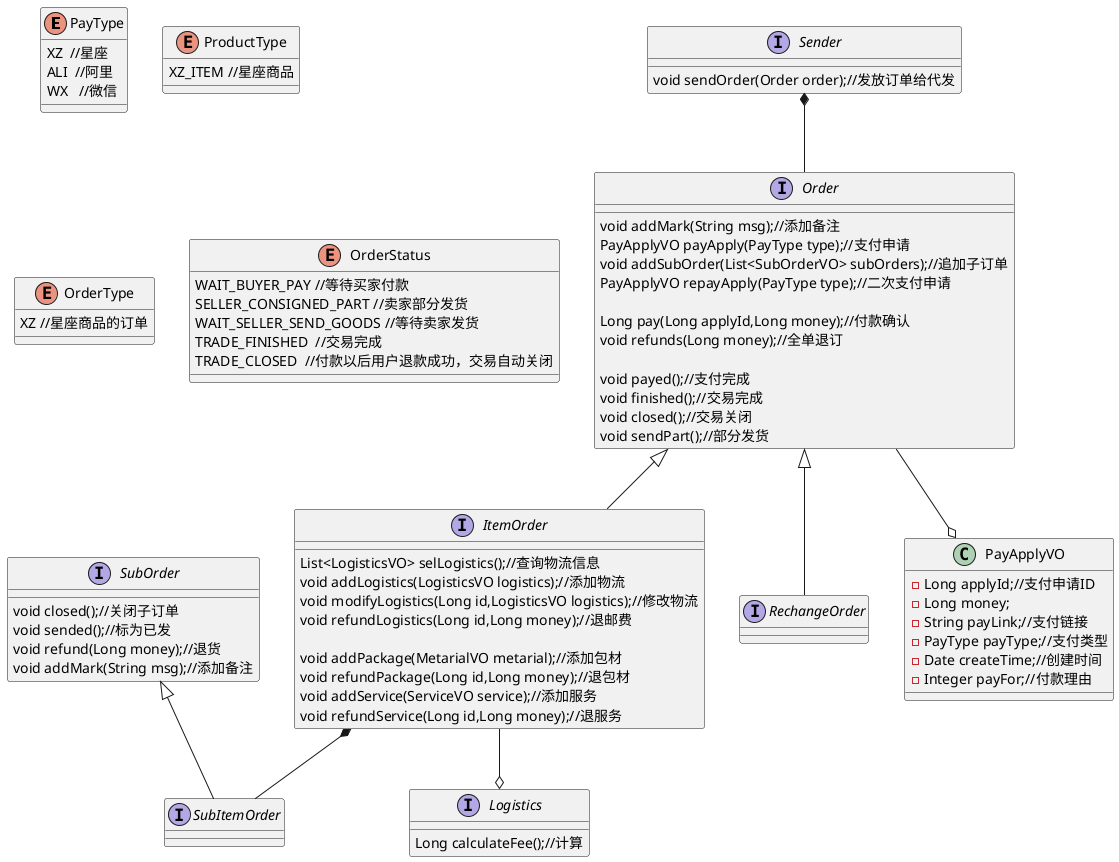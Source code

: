 @startuml
enum PayType{
XZ  //星座
ALI  //阿里
WX   //微信
}

interface Order{
void addMark(String msg);//添加备注
PayApplyVO payApply(PayType type);//支付申请
void addSubOrder(List<SubOrderVO> subOrders);//追加子订单
PayApplyVO repayApply(PayType type);//二次支付申请

Long pay(Long applyId,Long money);//付款确认
void refunds(Long money);//全单退订

void payed();//支付完成
void finished();//交易完成
void closed();//交易关闭
void sendPart();//部分发货

}

interface ItemOrder{
List<LogisticsVO> selLogistics();//查询物流信息
void addLogistics(LogisticsVO logistics);//添加物流
void modifyLogistics(Long id,LogisticsVO logistics);//修改物流
void refundLogistics(Long id,Long money);//退邮费

void addPackage(MetarialVO metarial);//添加包材
void refundPackage(Long id,Long money);//退包材
void addService(ServiceVO service);//添加服务
void refundService(Long id,Long money);//退服务
}

interface RechangeOrder{

}

interface SubOrder{
void closed();//关闭子订单
void sended();//标为已发
void refund(Long money);//退货
void addMark(String msg);//添加备注
}

interface SubItemOrder{

}

interface Logistics{
Long calculateFee();//计算
}

interface Sender{
void sendOrder(Order order);//发放订单给代发
}

enum ProductType{
XZ_ITEM //星座商品

}

enum OrderType{
XZ //星座商品的订单

}

enum OrderStatus{
WAIT_BUYER_PAY //等待买家付款
SELLER_CONSIGNED_PART //卖家部分发货
WAIT_SELLER_SEND_GOODS //等待卖家发货
TRADE_FINISHED  //交易完成
TRADE_CLOSED  //付款以后用户退款成功，交易自动关闭

}



class PayApplyVO{
-Long applyId;//支付申请ID
-Long money;
-String payLink;//支付链接
-PayType payType;//支付类型
-Date createTime;//创建时间
-Integer payFor;//付款理由
}

SubOrder <|-- SubItemOrder
Order <|-- ItemOrder
ItemOrder --o Logistics
Order <|-- RechangeOrder
ItemOrder *-- SubItemOrder
Sender *-- Order

Order --o PayApplyVO


@enduml